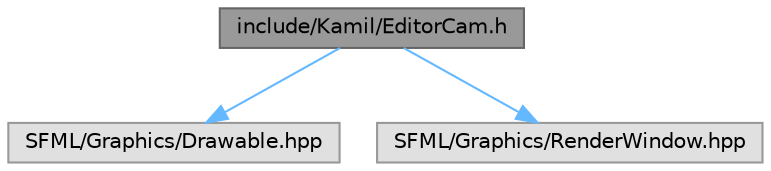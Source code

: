 digraph "include/Kamil/EditorCam.h"
{
 // LATEX_PDF_SIZE
  bgcolor="transparent";
  edge [fontname=Helvetica,fontsize=10,labelfontname=Helvetica,labelfontsize=10];
  node [fontname=Helvetica,fontsize=10,shape=box,height=0.2,width=0.4];
  Node1 [label="include/Kamil/EditorCam.h",height=0.2,width=0.4,color="gray40", fillcolor="grey60", style="filled", fontcolor="black",tooltip="Implementation of EditorCam class."];
  Node1 -> Node2 [color="steelblue1",style="solid"];
  Node2 [label="SFML/Graphics/Drawable.hpp",height=0.2,width=0.4,color="grey60", fillcolor="#E0E0E0", style="filled",tooltip=" "];
  Node1 -> Node3 [color="steelblue1",style="solid"];
  Node3 [label="SFML/Graphics/RenderWindow.hpp",height=0.2,width=0.4,color="grey60", fillcolor="#E0E0E0", style="filled",tooltip=" "];
}
